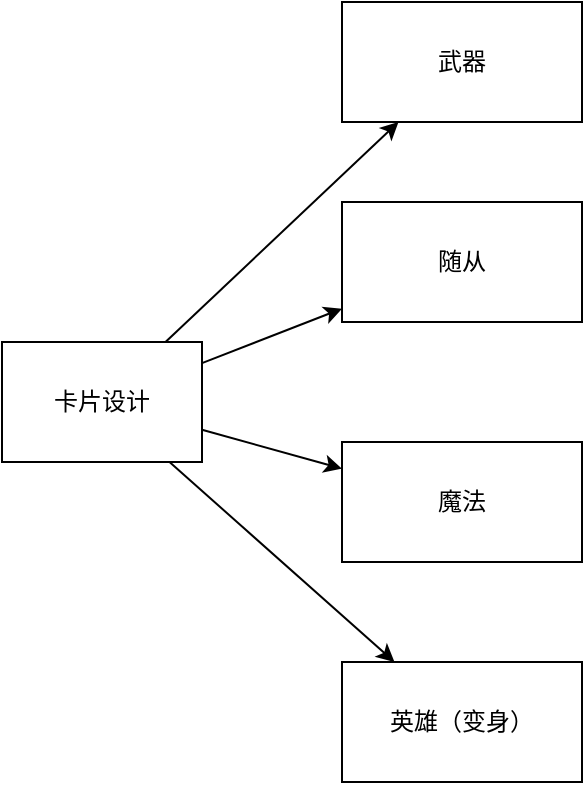 <mxfile>
    <diagram id="rFiNKhT4EG3Ogx53KQ_u" name="Page-1">
        <mxGraphModel dx="865" dy="463" grid="1" gridSize="10" guides="1" tooltips="1" connect="1" arrows="1" fold="1" page="1" pageScale="1" pageWidth="850" pageHeight="1100" math="0" shadow="0">
            <root>
                <mxCell id="0"/>
                <mxCell id="1" parent="0"/>
                <mxCell id="6" value="" style="edgeStyle=none;html=1;" edge="1" parent="1" source="2" target="5">
                    <mxGeometry relative="1" as="geometry"/>
                </mxCell>
                <mxCell id="8" value="" style="edgeStyle=none;html=1;" edge="1" parent="1" source="2" target="7">
                    <mxGeometry relative="1" as="geometry"/>
                </mxCell>
                <mxCell id="10" value="" style="edgeStyle=none;html=1;" edge="1" parent="1" source="2" target="9">
                    <mxGeometry relative="1" as="geometry"/>
                </mxCell>
                <mxCell id="12" value="" style="edgeStyle=none;html=1;" edge="1" parent="1" source="2" target="11">
                    <mxGeometry relative="1" as="geometry"/>
                </mxCell>
                <mxCell id="2" value="卡片设计" style="rounded=0;whiteSpace=wrap;html=1;" vertex="1" parent="1">
                    <mxGeometry x="90" y="200" width="100" height="60" as="geometry"/>
                </mxCell>
                <mxCell id="5" value="魔法" style="whiteSpace=wrap;html=1;rounded=0;" vertex="1" parent="1">
                    <mxGeometry x="260" y="250" width="120" height="60" as="geometry"/>
                </mxCell>
                <mxCell id="7" value="随从" style="whiteSpace=wrap;html=1;rounded=0;" vertex="1" parent="1">
                    <mxGeometry x="260" y="130" width="120" height="60" as="geometry"/>
                </mxCell>
                <mxCell id="9" value="英雄（变身）" style="whiteSpace=wrap;html=1;rounded=0;" vertex="1" parent="1">
                    <mxGeometry x="260" y="360" width="120" height="60" as="geometry"/>
                </mxCell>
                <mxCell id="11" value="武器" style="whiteSpace=wrap;html=1;rounded=0;" vertex="1" parent="1">
                    <mxGeometry x="260" y="30" width="120" height="60" as="geometry"/>
                </mxCell>
            </root>
        </mxGraphModel>
    </diagram>
</mxfile>